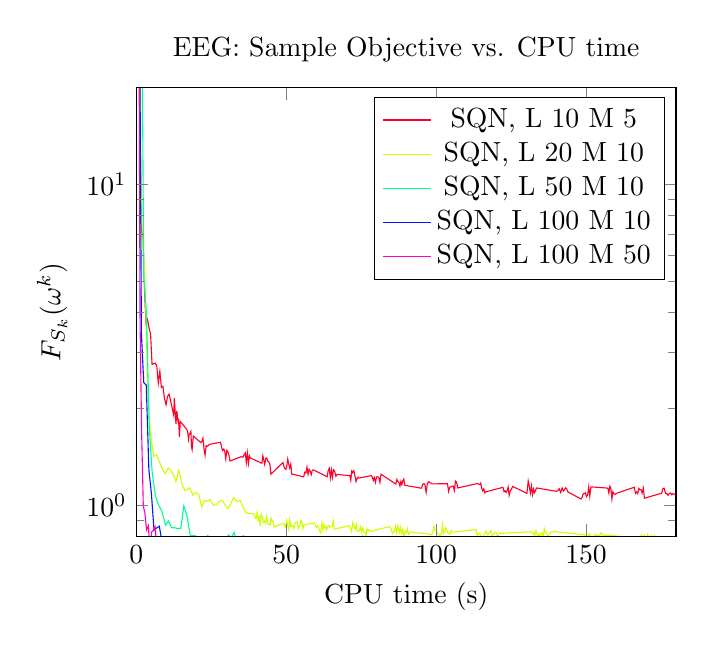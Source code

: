 % This file was created by matplotlib v0.1.0.
% Copyright (c) 2010--2014, Nico Schlömer <nico.schloemer@gmail.com>
% All rights reserved.
% 
% The lastest updates can be retrieved from
% 
% https://github.com/nschloe/matplotlib2tikz
% 
% where you can also submit bug reports and leavecomments.
% 
\begin{tikzpicture}

\definecolor{color1}{rgb}{0.806,1,0}
\definecolor{color0}{rgb}{1,0,0.16}
\definecolor{color3}{rgb}{0,0.093,1}
\definecolor{color2}{rgb}{0,1,0.548}
\definecolor{color4}{rgb}{1,0,0.75}

\begin{axis}[
title={EEG: Sample Objective vs. CPU time},
xlabel={CPU time (s)},
ylabel={$F_{S_k}(\omega^k)$},
xmin=0, xmax=180,
ymin=0.8, ymax=20,
ymode=log,
axis on top,
legend entries={{SQN, L 10 M 5},{SQN, L 20 M 10},{SQN, L 50 M 10},{SQN, L 100 M 10},{SQN, L 100 M 50}}
]
\addplot [color0]
coordinates {
(0.881,77.985)
(1.336,12.322)
(1.782,7.245)
(2.251,6.673)
(2.743,4.625)
(3.236,3.683)
(3.734,3.794)
(4.224,3.572)
(4.744,3.419)
(5.238,2.746)
(6.293,2.772)
(6.812,2.712)
(7.324,2.4)
(7.842,2.614)
(8.358,2.327)
(8.873,2.346)
(9.388,2.151)
(9.901,2.056)
(10.415,2.185)
(10.928,2.218)
(12.45,1.911)
(12.676,2.159)
(12.89,1.99)
(13.216,1.79)
(13.503,1.968)
(13.706,1.88)
(13.897,1.829)
(14.091,1.844)
(14.356,1.633)
(14.664,1.824)
(16.772,1.724)
(17.088,1.701)
(17.406,1.606)
(17.62,1.659)
(17.898,1.675)
(18.199,1.698)
(18.401,1.518)
(18.598,1.49)
(18.832,1.576)
(19.033,1.642)
(21.235,1.575)
(21.526,1.566)
(21.874,1.581)
(22.227,1.617)
(22.576,1.498)
(22.928,1.431)
(23.277,1.534)
(23.624,1.526)
(23.974,1.533)
(24.326,1.546)
(28.088,1.571)
(28.442,1.511)
(28.788,1.481)
(29.135,1.495)
(29.485,1.473)
(29.832,1.394)
(30.182,1.482)
(30.534,1.468)
(30.887,1.434)
(31.238,1.373)
(34.943,1.416)
(35.291,1.411)
(35.64,1.414)
(35.984,1.436)
(36.334,1.456)
(36.681,1.359)
(37.029,1.456)
(37.377,1.348)
(37.718,1.424)
(38.029,1.403)
(41.879,1.35)
(42.19,1.426)
(42.5,1.382)
(42.817,1.339)
(43.162,1.398)
(43.505,1.404)
(43.856,1.37)
(44.205,1.364)
(44.556,1.337)
(44.882,1.249)
(48.877,1.358)
(49.222,1.319)
(49.555,1.3)
(49.87,1.291)
(50.186,1.323)
(50.496,1.391)
(50.823,1.344)
(51.162,1.305)
(51.501,1.343)
(51.835,1.25)
(55.814,1.225)
(56.169,1.267)
(56.557,1.26)
(56.913,1.314)
(57.269,1.247)
(57.628,1.294)
(57.981,1.277)
(58.335,1.245)
(58.682,1.285)
(59.031,1.288)
(63.65,1.226)
(64.004,1.283)
(64.358,1.303)
(64.706,1.216)
(65.057,1.288)
(65.405,1.22)
(65.753,1.289)
(66.103,1.28)
(66.571,1.23)
(66.941,1.247)
(71.195,1.235)
(71.525,1.195)
(71.84,1.277)
(72.166,1.264)
(72.52,1.282)
(72.897,1.236)
(73.273,1.184)
(73.632,1.209)
(73.986,1.222)
(74.342,1.215)
(78.342,1.236)
(78.695,1.224)
(79.036,1.194)
(79.377,1.219)
(79.737,1.178)
(80.108,1.224)
(80.488,1.226)
(80.862,1.219)
(81.242,1.177)
(81.613,1.248)
(86.555,1.163)
(86.914,1.203)
(87.273,1.184)
(87.612,1.174)
(87.927,1.147)
(88.24,1.186)
(88.553,1.159)
(88.869,1.19)
(89.206,1.206)
(89.536,1.153)
(95.124,1.129)
(95.481,1.159)
(95.891,1.168)
(96.25,1.161)
(96.662,1.096)
(97.074,1.168)
(97.534,1.183)
(97.894,1.174)
(98.248,1.172)
(98.601,1.165)
(103.774,1.166)
(104.162,1.104)
(104.525,1.137)
(104.892,1.139)
(105.278,1.146)
(105.681,1.147)
(106.061,1.111)
(106.442,1.188)
(106.833,1.177)
(107.197,1.131)
(113.461,1.166)
(113.821,1.168)
(114.17,1.162)
(114.518,1.159)
(114.867,1.171)
(115.202,1.13)
(115.522,1.108)
(115.886,1.124)
(116.275,1.091)
(116.667,1.101)
(122.28,1.136)
(122.66,1.101)
(123.0,1.109)
(123.338,1.095)
(123.677,1.109)
(124.005,1.139)
(124.353,1.072)
(124.699,1.107)
(125.099,1.121)
(125.521,1.144)
(130.282,1.088)
(130.702,1.19)
(131.105,1.14)
(131.445,1.091)
(131.788,1.147)
(132.148,1.08)
(132.46,1.122)
(132.796,1.093)
(133.142,1.111)
(133.492,1.131)
(140.196,1.104)
(140.596,1.111)
(141.028,1.125)
(141.531,1.095)
(142.018,1.13)
(142.409,1.107)
(142.78,1.116)
(143.151,1.132)
(143.521,1.126)
(143.926,1.099)
(148.344,1.045)
(148.702,1.059)
(149.056,1.085)
(149.437,1.086)
(149.797,1.093)
(150.155,1.063)
(150.524,1.076)
(150.885,1.14)
(151.243,1.066)
(151.627,1.14)
(157.262,1.13)
(157.602,1.09)
(157.927,1.145)
(158.267,1.131)
(158.615,1.045)
(158.963,1.102)
(159.321,1.084)
(159.703,1.08)
(160.075,1.086)
(160.456,1.091)
(166.089,1.137)
(166.493,1.088)
(166.872,1.1)
(167.235,1.087)
(167.602,1.127)
(167.967,1.117)
(168.336,1.119)
(168.714,1.091)
(169.1,1.129)
(169.48,1.051)
(175.22,1.089)
(175.643,1.127)
(176.046,1.129)
(176.514,1.087)
(176.913,1.088)
(177.32,1.073)
(177.766,1.087)
(178.218,1.091)
(178.607,1.077)
(179.013,1.087)
(183.988,1.025)
(184.337,1.128)
(184.658,1.104)
(184.991,1.126)
(185.326,1.018)
(185.658,1.05)
(185.995,1.057)
(186.345,1.073)
(186.717,1.059)
(187.1,1.105)
(193.879,1.092)
(194.266,1.12)
(194.662,1.12)
(195.055,1.076)
(195.437,1.073)
(195.805,1.035)
(196.181,1.063)
(196.566,1.101)
(196.941,1.071)
(197.328,1.063)

};
\addplot [color1]
coordinates {
(0.978,78.186)
(1.52,10.139)
(1.973,6.404)
(2.462,6.125)
(3.216,3.878)
(3.874,2.194)
(4.398,1.817)
(5.034,1.588)
(5.813,1.419)
(6.768,1.437)
(7.689,1.365)
(8.62,1.302)
(9.594,1.252)
(10.612,1.305)
(11.633,1.28)
(12.564,1.232)
(13.201,1.186)
(14.147,1.285)
(15.203,1.167)
(16.166,1.11)
(17.865,1.132)
(18.812,1.075)
(19.785,1.097)
(20.805,1.078)
(21.781,0.986)
(22.732,1.034)
(23.675,1.029)
(24.617,1.04)
(25.583,1.001)
(26.591,1.0)
(27.565,1.027)
(28.597,1.034)
(29.587,1.002)
(30.533,0.975)
(31.475,1.009)
(32.45,1.056)
(33.519,1.026)
(34.585,1.034)
(35.581,0.991)
(36.585,0.944)
(39.248,0.939)
(39.594,0.914)
(39.967,0.909)
(40.32,0.949)
(40.655,0.897)
(40.985,0.918)
(41.315,0.86)
(41.645,0.938)
(42.011,0.919)
(42.335,0.883)
(42.726,0.892)
(43.105,0.877)
(43.471,0.921)
(43.827,0.874)
(44.185,0.871)
(44.546,0.866)
(44.903,0.91)
(45.258,0.891)
(45.61,0.892)
(45.96,0.854)
(49.116,0.878)
(49.455,0.863)
(49.783,0.852)
(50.113,0.896)
(50.44,0.869)
(50.783,0.842)
(51.138,0.901)
(51.496,0.858)
(51.845,0.863)
(52.195,0.862)
(52.544,0.844)
(52.894,0.882)
(53.243,0.886)
(53.62,0.889)
(53.995,0.846)
(54.564,0.863)
(54.902,0.896)
(55.235,0.885)
(55.567,0.843)
(55.897,0.867)
(59.307,0.88)
(59.67,0.866)
(60.046,0.851)
(60.438,0.863)
(60.794,0.851)
(61.152,0.829)
(61.513,0.819)
(61.874,0.877)
(62.204,0.837)
(62.538,0.872)
(62.854,0.849)
(63.165,0.858)
(63.48,0.834)
(63.79,0.859)
(64.103,0.865)
(64.417,0.855)
(64.758,0.856)
(65.294,0.857)
(65.655,0.894)
(66.053,0.842)
(70.934,0.862)
(71.362,0.849)
(71.795,0.827)
(72.196,0.883)
(72.572,0.868)
(72.971,0.842)
(73.357,0.871)
(73.725,0.829)
(74.055,0.828)
(74.39,0.834)
(74.749,0.857)
(75.107,0.824)
(75.482,0.851)
(75.867,0.825)
(76.228,0.822)
(76.579,0.803)
(76.915,0.846)
(77.253,0.834)
(77.601,0.84)
(77.965,0.828)
(84.472,0.857)
(84.781,0.849)
(85.095,0.839)
(85.41,0.816)
(85.73,0.828)
(86.092,0.826)
(86.455,0.861)
(86.826,0.821)
(87.24,0.861)
(87.733,0.821)
(88.12,0.854)
(88.527,0.815)
(88.907,0.839)
(89.277,0.789)
(89.667,0.828)
(90.048,0.821)
(90.425,0.845)
(90.805,0.811)
(91.123,0.817)
(91.438,0.825)
(98.542,0.81)
(98.917,0.828)
(99.295,0.859)
(99.661,0.834)
(100.05,0.831)
(100.406,0.819)
(100.728,0.81)
(101.077,0.802)
(101.43,0.81)
(101.776,0.809)
(102.124,0.871)
(102.486,0.818)
(102.826,0.82)
(103.166,0.849)
(103.554,0.834)
(103.884,0.821)
(104.245,0.815)
(104.615,0.812)
(105.0,0.834)
(105.393,0.823)
(113.319,0.839)
(113.677,0.804)
(114.006,0.814)
(114.369,0.814)
(114.725,0.812)
(115.077,0.794)
(115.47,0.78)
(115.888,0.809)
(116.288,0.814)
(116.673,0.83)
(117.116,0.809)
(117.544,0.815)
(118.278,0.832)
(118.718,0.802)
(119.214,0.812)
(119.585,0.824)
(119.939,0.823)
(120.287,0.805)
(120.644,0.797)
(121.015,0.816)
(131.531,0.826)
(131.947,0.815)
(132.445,0.821)
(132.852,0.8)
(133.301,0.834)
(133.813,0.803)
(134.244,0.812)
(134.627,0.781)
(134.999,0.817)
(135.372,0.82)
(135.698,0.78)
(136.046,0.846)
(136.463,0.823)
(136.835,0.817)
(137.229,0.796)
(137.63,0.8)
(138.001,0.817)
(138.411,0.826)
(138.801,0.824)
(139.184,0.828)
(149.57,0.808)
(149.971,0.778)
(150.353,0.794)
(150.749,0.805)
(151.165,0.815)
(151.557,0.797)
(151.946,0.784)
(152.346,0.784)
(152.772,0.805)
(153.222,0.811)
(153.596,0.794)
(153.993,0.808)
(154.367,0.803)
(154.737,0.807)
(155.103,0.82)
(155.471,0.815)
(155.869,0.785)
(156.256,0.807)
(156.636,0.798)
(157.011,0.807)
(167.628,0.787)
(168.042,0.794)
(168.4,0.806)
(168.769,0.765)
(169.122,0.803)
(169.458,0.803)
(169.808,0.78)
(170.179,0.771)
(170.549,0.809)
(170.96,0.796)
(171.326,0.795)
(171.683,0.802)
(172.034,0.783)
(172.389,0.785)
(172.745,0.804)
(173.099,0.797)
(173.435,0.794)
(173.755,0.776)
(174.07,0.766)
(174.387,0.779)
(185.148,0.784)
(185.551,0.761)
(185.944,0.794)
(186.342,0.795)
(186.73,0.778)
(187.145,0.77)
(187.541,0.8)
(187.929,0.765)
(188.32,0.777)
(188.745,0.821)
(189.126,0.795)
(189.444,0.799)
(189.755,0.799)
(190.07,0.795)
(190.382,0.794)
(190.697,0.761)
(191.035,0.786)
(191.368,0.779)
(191.699,0.8)
(192.038,0.77)

};
\addplot [color2]
coordinates {
(1.609,77.871)
(2.461,5.193)
(3.39,3.957)
(4.302,1.748)
(5.275,1.266)
(6.324,1.071)
(7.35,1.003)
(8.471,0.959)
(9.729,0.867)
(10.698,0.892)
(11.74,0.85)
(12.799,0.85)
(13.91,0.845)
(14.84,0.846)
(15.828,0.994)
(16.87,0.927)
(17.98,0.805)
(18.924,0.804)
(19.896,0.801)
(20.88,0.78)
(21.852,0.768)
(22.805,0.786)
(23.807,0.803)
(24.804,0.785)
(25.78,0.763)
(26.702,0.765)
(27.678,0.786)
(28.663,0.772)
(29.702,0.773)
(30.695,0.807)
(31.67,0.793)
(32.643,0.822)
(33.692,0.756)
(34.683,0.789)
(35.715,0.803)
(36.761,0.759)
(37.786,0.719)
(38.813,0.725)
(39.851,0.763)
(40.805,0.741)
(41.763,0.727)
(42.81,0.741)
(43.781,0.723)
(44.785,0.752)
(45.811,0.704)
(46.844,0.718)
(47.901,0.769)
(48.949,0.729)
(50.013,0.722)
(51.028,0.728)
(52.852,0.721)
(53.864,0.726)
(54.835,0.712)
(55.929,0.736)
(56.947,0.714)
(57.976,0.747)
(59.042,0.733)
(60.088,0.728)
(61.054,0.747)
(62.026,0.731)
(63.017,0.715)
(64.072,0.7)
(65.119,0.727)
(66.171,0.729)
(67.228,0.742)
(68.257,0.722)
(69.292,0.719)
(70.318,0.719)
(71.338,0.74)
(72.368,0.719)
(73.396,0.748)
(74.421,0.73)
(75.426,0.795)
(76.343,0.725)
(77.331,0.737)
(78.306,0.738)
(79.335,0.721)
(80.305,0.717)
(81.304,0.736)
(82.33,0.732)
(83.377,0.737)
(84.408,0.71)
(85.49,0.719)
(86.509,0.721)
(87.6,0.725)
(88.706,0.717)
(89.794,0.771)
(90.841,0.71)
(91.89,0.707)
(92.936,0.742)
(93.977,0.727)
(95.02,0.725)
(96.054,0.711)
(97.077,0.724)
(98.068,0.717)
(99.027,0.712)
(99.98,0.706)
(100.936,0.724)
(101.842,0.71)
(102.831,0.716)
(105.903,0.727)
(106.234,0.713)
(106.573,0.719)
(106.91,0.719)
(107.248,0.708)
(107.586,0.711)
(107.924,0.72)
(108.261,0.714)
(108.6,0.697)
(108.937,0.702)
(109.277,0.708)
(109.61,0.706)
(109.943,0.694)
(110.271,0.711)
(110.582,0.717)
(110.895,0.709)
(111.205,0.717)
(111.518,0.697)
(111.832,0.706)
(112.145,0.707)
(112.457,0.707)
(112.769,0.714)
(113.079,0.711)
(113.391,0.711)
(113.702,0.705)
(114.016,0.71)
(114.327,0.701)
(114.638,0.709)
(114.95,0.702)
(115.262,0.699)
(115.573,0.702)
(115.902,0.698)
(116.235,0.704)
(116.58,0.71)
(116.924,0.703)
(117.263,0.707)
(117.595,0.696)
(117.937,0.708)
(118.269,0.7)
(118.617,0.699)
(118.941,0.697)
(119.277,0.702)
(119.619,0.706)
(119.957,0.711)
(120.298,0.697)
(120.637,0.706)
(120.977,0.702)
(121.317,0.711)
(121.656,0.71)
(121.996,0.705)
(124.765,0.702)
(125.076,0.695)
(125.39,0.708)
(125.699,0.689)
(126.012,0.696)
(126.322,0.707)
(126.634,0.708)
(126.942,0.704)
(127.253,0.692)
(127.564,0.696)
(127.876,0.713)
(128.185,0.705)
(128.498,0.698)
(128.81,0.719)
(129.122,0.725)
(129.431,0.7)
(129.742,0.707)
(130.06,0.703)
(130.396,0.701)
(130.727,0.713)
(131.057,0.688)
(131.394,0.701)
(131.729,0.703)
(132.07,0.696)
(132.417,0.721)
(132.743,0.71)
(133.085,0.702)
(133.424,0.689)
(133.764,0.71)
(134.102,0.71)
(134.444,0.7)
(134.783,0.695)
(135.124,0.712)
(135.464,0.688)
(135.804,0.699)
(136.144,0.709)
(136.483,0.701)
(136.821,0.688)
(137.147,0.71)
(137.48,0.707)
(137.82,0.696)
(138.15,0.696)
(138.464,0.692)
(138.806,0.7)
(139.14,0.703)
(139.46,0.694)
(139.786,0.705)
(140.132,0.715)
(140.466,0.702)
(140.798,0.693)
(144.176,0.711)
(144.49,0.711)
(144.811,0.706)
(145.145,0.711)
(145.484,0.71)
(145.818,0.692)
(146.151,0.691)
(146.49,0.69)
(146.831,0.697)
(147.181,0.703)
(147.518,0.695)
(147.866,0.709)
(148.196,0.708)
(148.518,0.712)
(148.843,0.704)
(149.164,0.707)
(149.487,0.689)
(149.807,0.696)
(150.15,0.698)
(150.485,0.693)
(150.828,0.709)
(151.155,0.697)
(151.474,0.71)
(151.824,0.697)
(152.158,0.711)
(152.488,0.686)
(152.842,0.681)
(153.18,0.706)
(153.527,0.702)
(153.841,0.697)
(154.176,0.699)
(154.493,0.697)
(154.817,0.688)
(155.151,0.697)
(155.47,0.7)
(155.787,0.699)
(156.107,0.699)
(156.424,0.686)
(156.744,0.683)
(157.064,0.707)
(157.382,0.699)
(157.7,0.692)
(158.019,0.699)
(158.335,0.691)
(158.662,0.693)
(158.981,0.709)
(159.305,0.695)
(159.632,0.691)
(159.953,0.704)
(160.283,0.701)
(165.138,0.693)
(165.448,0.685)
(165.763,0.687)
(166.074,0.693)
(166.387,0.695)
(166.701,0.699)
(167.015,0.694)
(167.344,0.707)
(167.684,0.705)
(168.017,0.696)
(168.359,0.693)
(168.695,0.699)
(169.028,0.691)
(169.371,0.702)
(169.699,0.692)
(170.042,0.691)
(170.385,0.698)
(170.727,0.701)
(171.069,0.699)
(171.411,0.707)
(171.753,0.698)
(172.094,0.71)
(172.436,0.707)
(172.776,0.696)
(173.117,0.699)
(173.458,0.699)
(173.805,0.711)
(174.157,0.705)
(174.499,0.693)
(174.84,0.706)
(175.183,0.706)
(175.525,0.703)
(175.865,0.706)
(176.204,0.705)
(176.544,0.688)
(176.888,0.687)
(177.226,0.711)
(177.568,0.698)
(177.905,0.699)
(178.246,0.713)
(178.59,0.707)
(178.94,0.706)
(179.279,0.684)
(179.623,0.71)
(179.963,0.71)
(180.307,0.702)
(180.636,0.71)
(180.95,0.698)
(181.262,0.695)
(181.577,0.689)
(187.204,0.7)
(187.545,0.699)
(187.886,0.691)
(188.227,0.698)
(188.567,0.701)
(188.907,0.698)
(189.245,0.696)
(189.586,0.687)
(189.926,0.703)
(190.267,0.701)
(190.607,0.689)
(190.948,0.694)
(191.288,0.692)
(191.629,0.7)
(191.959,0.689)
(192.155,0.685)
(192.35,0.678)
(192.548,0.698)
(192.74,0.712)
(192.942,0.686)
(193.134,0.703)
(193.325,0.688)
(193.522,0.707)
(193.839,0.69)
(194.135,0.699)
(194.329,0.699)
(194.523,0.701)
(194.841,0.701)
(195.162,0.705)
(195.482,0.689)
(195.804,0.706)
(196.125,0.695)
(196.446,0.694)
(196.765,0.692)
(197.085,0.695)
(197.399,0.696)
(197.71,0.704)
(198.023,0.701)
(198.335,0.698)
(198.634,0.7)
(198.838,0.695)
(199.023,0.708)
(199.209,0.693)
(199.394,0.691)
(199.58,0.698)
(199.771,0.694)
(199.958,0.702)

};
\addplot [color3]
coordinates {
(0.894,78.331)
(1.685,3.435)
(2.47,2.409)
(3.308,2.368)
(4.171,1.291)
(5.037,1.082)
(5.898,0.834)
(6.765,0.849)
(7.665,0.859)
(8.527,0.771)
(9.385,0.754)
(10.283,0.771)
(10.857,0.743)
(11.423,0.726)
(11.99,0.726)
(12.537,0.718)
(13.102,0.763)
(13.665,0.767)
(14.207,0.711)
(14.793,0.751)
(15.347,0.717)
(15.92,0.724)
(16.504,0.723)
(17.07,0.717)
(17.685,0.716)
(18.286,0.704)
(18.858,0.69)
(19.422,0.71)
(19.997,0.712)
(20.569,0.697)
(21.149,0.7)
(21.719,0.698)
(22.293,0.703)
(22.831,0.707)
(23.432,0.735)
(23.994,0.689)
(24.56,0.726)
(25.122,0.693)
(25.679,0.7)
(26.244,0.716)
(26.803,0.7)
(27.403,0.693)
(27.973,0.704)
(28.587,0.701)
(29.158,0.691)
(29.7,0.699)
(30.273,0.733)
(30.861,0.699)
(31.454,0.688)
(32.042,0.696)
(32.64,0.686)
(33.242,0.706)
(33.835,0.716)
(34.437,0.701)
(35.012,0.692)
(35.581,0.706)
(36.154,0.719)
(36.723,0.706)
(37.292,0.71)
(37.856,0.703)
(38.483,0.693)
(39.073,0.693)
(39.744,0.696)
(40.378,0.709)
(40.931,0.718)
(41.494,0.738)
(42.054,0.703)
(42.603,0.71)
(43.19,0.714)
(43.804,0.694)
(44.39,0.729)
(44.983,0.701)
(45.61,0.723)
(46.197,0.701)
(46.777,0.699)
(47.362,0.688)
(47.921,0.694)
(48.725,0.713)
(49.531,0.693)
(50.09,0.702)
(50.677,0.71)
(51.319,0.69)
(51.905,0.682)
(52.467,0.684)
(53.0,0.693)
(53.562,0.72)
(54.127,0.684)
(54.714,0.685)
(55.279,0.685)
(55.944,0.698)
(56.525,0.701)
(57.467,0.725)
(58.382,0.69)
(59.287,0.704)
(60.034,0.695)
(60.596,0.702)
(61.158,0.701)
(61.716,0.697)
(62.276,0.676)
(62.837,0.702)
(63.91,0.693)
(64.466,0.698)
(65.033,0.694)
(65.589,0.688)
(66.147,0.704)
(66.708,0.703)
(67.269,0.7)
(67.827,0.71)
(68.387,0.713)
(68.947,0.688)
(69.539,0.686)
(70.115,0.703)
(70.688,0.703)
(71.279,0.7)
(71.869,0.696)
(72.431,0.7)
(72.992,0.695)
(73.553,0.708)
(74.118,0.681)
(74.681,0.69)
(75.242,0.699)
(75.805,0.699)
(76.366,0.699)
(76.927,0.7)
(77.465,0.687)
(78.005,0.688)
(78.57,0.705)
(79.139,0.706)
(79.679,0.694)
(80.245,0.723)
(80.813,0.716)
(81.424,0.709)
(82.037,0.706)
(82.617,0.709)
(83.179,0.69)
(83.737,0.687)
(84.323,0.711)
(84.935,0.707)
(85.498,0.706)
(86.068,0.708)
(86.646,0.696)
(87.224,0.701)
(87.804,0.69)
(88.385,0.718)
(88.972,0.7)
(89.514,0.684)
(90.102,0.714)
(90.682,0.688)
(91.251,0.688)
(91.812,0.692)
(92.689,0.691)
(93.606,0.711)
(94.527,0.698)
(95.441,0.684)
(96.354,0.693)
(97.264,0.714)
(98.176,0.719)
(99.044,0.685)
(99.899,0.689)
(100.516,0.72)
(101.076,0.703)
(101.632,0.691)
(102.191,0.693)
(102.739,0.714)
(103.277,0.724)
(103.836,0.709)
(104.405,0.694)
(105.016,0.701)
(105.599,0.71)
(106.193,0.689)
(106.759,0.693)
(107.334,0.696)
(107.938,0.704)
(108.516,0.688)
(109.052,0.705)
(109.629,0.723)
(110.244,0.693)
(110.832,0.696)
(111.406,0.685)
(111.99,0.693)
(112.67,0.708)
(113.582,0.7)
(114.262,0.701)
(114.884,0.704)
(115.452,0.69)
(116.035,0.706)
(116.601,0.698)
(117.161,0.7)
(117.72,0.684)
(118.278,0.681)
(118.842,0.704)
(119.759,0.732)
(120.353,0.689)
(120.95,0.695)
(121.548,0.684)
(122.113,0.693)
(122.683,0.69)
(123.296,0.709)
(123.925,0.716)
(124.501,0.707)
(126.155,0.696)
(126.339,0.684)
(126.527,0.687)
(126.711,0.693)
(126.893,0.685)
(127.09,0.684)
(127.279,0.681)
(127.461,0.677)
(127.644,0.676)
(127.841,0.687)
(128.033,0.687)
(128.218,0.679)
(128.414,0.683)
(128.608,0.678)
(128.792,0.682)
(128.977,0.687)
(129.267,0.691)
(129.558,0.684)
(129.849,0.687)
(130.141,0.682)
(130.436,0.688)
(130.73,0.685)
(130.958,0.692)
(131.14,0.689)
(131.323,0.676)
(131.506,0.677)
(131.699,0.692)
(131.886,0.678)
(132.069,0.69)
(132.252,0.688)
(132.47,0.685)
(132.678,0.681)
(132.875,0.68)
(133.062,0.682)
(133.25,0.683)
(133.436,0.68)
(133.623,0.685)
(133.823,0.686)
(134.028,0.682)
(134.219,0.693)
(134.407,0.682)
(134.592,0.683)
(134.78,0.672)
(134.978,0.674)
(135.182,0.677)
(135.393,0.689)
(135.58,0.696)
(135.776,0.682)
(135.964,0.686)
(136.164,0.691)
(136.379,0.678)
(136.567,0.691)
(136.754,0.674)
(136.938,0.693)
(137.122,0.678)
(137.314,0.693)
(137.507,0.681)
(137.694,0.684)
(137.88,0.675)
(138.08,0.686)
(138.28,0.683)
(138.468,0.69)
(138.663,0.677)
(138.852,0.684)
(139.037,0.685)
(139.22,0.678)
(139.407,0.681)
(139.593,0.695)
(139.855,0.682)
(140.11,0.679)
(140.341,0.685)
(140.55,0.689)
(140.759,0.686)
(140.945,0.684)
(141.131,0.662)
(141.334,0.687)
(141.547,0.674)
(141.743,0.677)
(141.931,0.684)
(142.118,0.681)
(142.309,0.676)
(142.505,0.678)
(142.766,0.681)
(142.965,0.682)
(143.162,0.686)
(143.36,0.679)
(143.566,0.683)
(143.779,0.664)
(143.967,0.679)
(144.157,0.686)
(144.347,0.689)
(144.54,0.685)
(144.723,0.679)
(144.906,0.686)
(145.091,0.68)
(145.275,0.691)
(145.461,0.677)
(145.645,0.677)
(145.832,0.676)
(146.018,0.679)
(147.649,0.692)
(147.837,0.678)
(148.022,0.689)
(148.207,0.684)
(148.393,0.687)
(148.578,0.681)
(148.763,0.683)
(148.949,0.676)
(149.133,0.689)
(149.317,0.682)
(149.503,0.671)
(149.687,0.679)
(149.872,0.676)
(150.055,0.685)
(150.239,0.677)
(150.423,0.685)
(150.608,0.688)
(150.794,0.679)
(150.981,0.684)
(151.168,0.682)
(151.354,0.688)
(151.539,0.685)
(151.727,0.686)
(151.914,0.678)
(152.101,0.683)
(152.285,0.684)
(152.473,0.684)
(152.661,0.689)
(152.847,0.681)
(153.033,0.681)
(153.217,0.684)
(153.403,0.687)
(153.588,0.686)
(153.775,0.684)
(153.959,0.683)
(154.142,0.677)
(154.324,0.687)
(154.507,0.697)
(154.691,0.669)
(154.873,0.668)
(155.056,0.684)
(155.239,0.689)
(155.422,0.684)
(155.604,0.674)
(155.787,0.676)
(155.97,0.685)
(156.155,0.694)
(156.341,0.678)
(156.528,0.689)
(156.724,0.674)
(156.911,0.673)
(157.097,0.689)
(157.281,0.678)
(157.465,0.673)
(157.652,0.679)
(157.837,0.682)
(158.023,0.675)
(158.213,0.688)
(158.401,0.676)
(158.589,0.683)
(158.778,0.681)
(158.964,0.693)
(159.151,0.675)
(159.339,0.679)
(159.524,0.683)
(159.819,0.681)
(160.115,0.673)
(160.41,0.685)
(160.706,0.682)
(160.935,0.678)
(161.119,0.679)
(161.303,0.678)
(161.487,0.685)
(161.67,0.693)
(161.854,0.677)
(162.04,0.684)
(162.223,0.677)
(162.406,0.682)
(162.59,0.677)
(162.774,0.696)
(162.958,0.682)
(163.141,0.68)
(163.323,0.684)
(163.517,0.684)
(163.715,0.668)
(163.899,0.674)
(164.081,0.668)
(164.264,0.679)
(164.448,0.674)
(164.633,0.676)
(164.815,0.684)
(164.998,0.683)
(165.182,0.68)
(165.364,0.67)
(165.562,0.694)
(165.763,0.686)
(165.949,0.684)
(166.132,0.688)
(166.324,0.683)
(166.511,0.683)
(168.588,0.677)
(168.774,0.681)
(168.958,0.689)
(169.142,0.694)
(169.324,0.685)
(169.509,0.675)
(169.696,0.684)
(169.879,0.674)
(170.063,0.677)
(170.252,0.686)
(170.439,0.685)
(170.625,0.668)
(170.879,0.678)
(171.104,0.674)
(171.3,0.683)
(171.483,0.684)
(171.666,0.682)
(171.849,0.673)
(172.036,0.686)
(172.222,0.685)
(172.404,0.678)
(172.592,0.681)
(172.782,0.678)
(172.976,0.679)
(173.167,0.69)
(173.349,0.68)
(173.532,0.687)
(173.719,0.684)
(173.908,0.68)
(174.102,0.684)
(174.291,0.681)
(174.485,0.701)
(174.675,0.685)
(174.86,0.675)
(175.043,0.684)
(175.244,0.68)
(175.45,0.685)
(175.635,0.67)
(175.82,0.682)
(176.008,0.678)
(176.192,0.68)
(176.431,0.681)
(176.641,0.689)
(176.827,0.681)
(177.014,0.681)
(177.201,0.674)
(177.387,0.68)
(177.573,0.679)
(177.764,0.684)
(177.962,0.678)
(178.152,0.68)
(178.341,0.679)
(178.534,0.678)
(178.727,0.676)
(178.915,0.688)
(179.099,0.685)
(179.283,0.679)
(179.468,0.682)
(179.653,0.681)
(179.838,0.685)
(180.024,0.677)
(180.317,0.673)
(180.609,0.684)
(180.902,0.683)
(181.2,0.681)
(181.494,0.677)
(181.79,0.678)
(182.086,0.685)
(182.382,0.683)
(182.675,0.681)
(182.972,0.688)
(183.268,0.672)
(183.453,0.685)
(183.646,0.68)
(183.834,0.673)
(184.021,0.681)
(184.21,0.677)
(184.394,0.687)
(184.578,0.681)
(184.763,0.682)
(184.946,0.685)
(185.131,0.675)
(185.319,0.672)
(185.506,0.681)
(185.702,0.679)
(185.897,0.688)
(186.085,0.679)
(186.274,0.678)
(186.468,0.672)
(186.654,0.688)
(186.841,0.677)
(187.04,0.678)
(187.232,0.687)
(187.428,0.681)
(187.613,0.682)
(187.819,0.675)
(188.011,0.68)
(188.203,0.684)
(188.388,0.676)
(188.573,0.689)
(191.146,0.683)
(191.33,0.694)
(191.531,0.68)
(191.723,0.684)
(191.912,0.684)
(192.166,0.688)
(192.446,0.682)
(192.63,0.688)
(192.813,0.668)
(192.997,0.678)
(193.18,0.681)
(193.363,0.676)
(193.545,0.677)
(193.728,0.692)
(193.912,0.679)
(194.097,0.684)
(194.28,0.679)
(194.464,0.68)
(194.648,0.685)
(194.832,0.685)
(195.016,0.693)
(195.2,0.678)
(195.384,0.682)
(195.567,0.682)
(195.757,0.684)
(195.94,0.676)
(196.124,0.672)
(196.309,0.68)
(196.493,0.676)
(196.676,0.69)
(196.86,0.684)
(197.043,0.68)
(197.227,0.679)
(197.412,0.67)
(197.596,0.691)
(197.78,0.679)
(197.965,0.688)
(198.149,0.677)
(198.332,0.675)
(198.516,0.684)
(198.7,0.679)
(198.883,0.677)
(199.067,0.686)
(199.251,0.683)
(199.434,0.684)
(199.619,0.68)
(199.802,0.677)
(199.985,0.679)

};
\addplot [color4]
coordinates {
(0.74,78.238)
(1.242,3.69)
(1.766,1.684)
(2.315,0.994)
(2.861,0.944)
(3.404,0.837)
(3.989,0.862)
(4.548,0.725)
(5.101,0.825)
(5.649,0.833)
(6.226,0.857)
(6.802,0.745)
(7.351,0.726)
(7.904,0.755)
(8.497,0.769)
(9.088,0.736)
(9.666,0.741)
(10.276,0.744)
(10.882,0.731)
(11.476,0.73)
(12.052,0.712)
(12.628,0.741)
(13.205,0.712)
(13.786,0.704)
(14.433,0.72)
(15.032,0.712)
(15.603,0.693)
(16.208,0.717)
(16.817,0.719)
(17.447,0.719)
(18.04,0.721)
(18.641,0.724)
(19.241,0.726)
(19.818,0.735)
(20.408,0.707)
(21.011,0.72)
(21.606,0.711)
(22.208,0.721)
(22.82,0.711)
(23.411,0.696)
(24.036,0.695)
(24.676,0.697)
(25.282,0.718)
(25.894,0.702)
(26.468,0.724)
(27.086,0.718)
(27.719,0.709)
(28.321,0.701)
(28.906,0.691)
(29.537,0.698)
(30.107,0.693)
(30.704,0.737)
(31.298,0.735)
(31.872,0.71)
(32.445,0.711)
(33.018,0.691)
(33.562,0.68)
(34.138,0.702)
(34.712,0.685)
(35.291,0.703)
(35.866,0.704)
(36.46,0.693)
(37.043,0.702)
(37.626,0.697)
(38.319,0.704)
(39.17,0.712)
(39.94,0.734)
(40.873,0.706)
(41.801,0.715)
(42.389,0.726)
(42.96,0.714)
(43.534,0.686)
(44.114,0.711)
(44.691,0.697)
(45.266,0.709)
(45.846,0.683)
(46.422,0.698)
(47.002,0.693)
(47.579,0.698)
(48.156,0.704)
(48.734,0.717)
(49.312,0.701)
(49.886,0.7)
(50.47,0.694)
(51.115,0.701)
(51.674,0.721)
(52.304,0.744)
(52.902,0.695)
(53.443,0.688)
(54.018,0.7)
(54.589,0.713)
(55.169,0.69)
(55.741,0.685)
(56.316,0.693)
(56.892,0.692)
(57.47,0.699)
(58.062,0.688)
(58.664,0.701)
(59.243,0.713)
(59.798,0.682)
(60.896,0.732)
(61.466,0.719)
(62.039,0.709)
(62.61,0.695)
(63.182,0.705)
(63.761,0.691)
(64.337,0.704)
(64.913,0.69)
(65.485,0.706)
(66.068,0.7)
(66.642,0.711)
(67.218,0.713)
(67.79,0.707)
(68.362,0.687)
(68.941,0.689)
(69.52,0.723)
(70.097,0.701)
(70.676,0.715)
(71.256,0.7)
(71.833,0.691)
(72.378,0.702)
(72.953,0.73)
(73.82,0.707)
(74.742,0.687)
(75.685,0.692)
(76.615,0.698)
(77.202,0.7)
(77.778,0.7)
(78.351,0.709)
(78.938,0.697)
(79.513,0.703)
(80.064,0.696)
(80.637,0.715)
(81.243,0.714)
(81.852,0.707)
(82.42,0.681)
(82.991,0.697)
(83.905,0.715)
(84.82,0.691)
(85.74,0.69)
(86.617,0.699)
(87.257,0.728)
(87.802,0.696)
(88.374,0.715)
(88.958,0.69)
(89.505,0.695)
(90.079,0.73)
(90.653,0.704)
(91.225,0.706)
(91.798,0.686)
(92.365,0.694)
(92.935,0.679)
(93.509,0.686)
(94.101,0.692)
(94.656,0.688)
(95.243,0.696)
(95.816,0.689)
(96.398,0.689)
(96.973,0.702)
(97.548,0.706)
(98.133,0.694)
(98.719,0.691)
(99.295,0.711)
(99.871,0.693)
(100.446,0.69)
(101.026,0.684)
(101.657,0.686)
(102.213,0.696)
(102.797,0.688)
(103.375,0.69)
(103.941,0.682)
(104.518,0.73)
(105.093,0.705)
(105.691,0.692)
(106.424,0.706)
(107.01,0.697)
(107.599,0.717)
(108.173,0.701)
(108.758,0.69)
(109.306,0.696)
(109.917,0.717)
(110.494,0.705)
(111.077,0.689)
(111.651,0.678)
(112.299,0.712)
(112.888,0.703)
(113.542,0.694)
(114.129,0.713)
(114.752,0.705)
(115.388,0.698)
(115.966,0.691)
(116.542,0.699)
(117.118,0.701)
(117.701,0.698)
(118.277,0.712)
(118.828,0.684)
(119.402,0.704)
(119.98,0.704)
(120.552,0.691)
(121.126,0.702)
(122.675,0.689)
(122.865,0.695)
(123.053,0.679)
(123.241,0.685)
(123.43,0.688)
(123.62,0.681)
(123.815,0.689)
(124.003,0.682)
(124.191,0.678)
(124.379,0.685)
(124.567,0.683)
(124.757,0.678)
(124.946,0.681)
(125.133,0.688)
(125.326,0.681)
(125.515,0.68)
(125.705,0.668)
(125.893,0.692)
(126.086,0.683)
(126.274,0.672)
(126.462,0.689)
(126.651,0.689)
(126.84,0.681)
(127.029,0.682)
(127.304,0.678)
(127.632,0.679)
(127.946,0.684)
(128.244,0.689)
(128.541,0.691)
(128.84,0.675)
(129.125,0.687)
(129.311,0.673)
(129.5,0.683)
(129.687,0.684)
(129.874,0.685)
(130.063,0.685)
(130.251,0.685)
(130.439,0.687)
(130.626,0.684)
(130.815,0.68)
(131.002,0.681)
(131.19,0.684)
(131.379,0.684)
(131.567,0.685)
(131.755,0.683)
(131.942,0.674)
(132.129,0.685)
(132.318,0.684)
(132.505,0.679)
(132.692,0.683)
(132.879,0.686)
(133.066,0.683)
(133.253,0.68)
(133.441,0.68)
(133.628,0.687)
(133.819,0.679)
(134.007,0.688)
(134.196,0.689)
(134.386,0.68)
(134.575,0.677)
(134.764,0.689)
(134.953,0.679)
(135.142,0.688)
(135.331,0.691)
(135.519,0.679)
(135.707,0.681)
(135.901,0.681)
(136.088,0.681)
(136.278,0.693)
(136.466,0.678)
(136.654,0.684)
(136.855,0.675)
(137.043,0.68)
(137.232,0.674)
(137.42,0.681)
(137.61,0.696)
(137.798,0.683)
(137.986,0.687)
(138.175,0.676)
(138.363,0.691)
(138.552,0.679)
(138.749,0.683)
(138.939,0.678)
(139.128,0.676)
(139.317,0.682)
(139.505,0.692)
(139.693,0.679)
(139.881,0.684)
(140.07,0.682)
(140.257,0.685)
(140.445,0.675)
(140.633,0.685)
(140.82,0.684)
(141.008,0.674)
(141.196,0.675)
(141.383,0.695)
(141.57,0.68)
(141.759,0.689)
(141.947,0.674)
(142.135,0.686)
(143.755,0.672)
(143.942,0.696)
(144.128,0.677)
(144.316,0.673)
(144.502,0.679)
(144.689,0.676)
(144.876,0.682)
(145.063,0.695)
(145.272,0.672)
(145.459,0.689)
(145.646,0.684)
(145.833,0.675)
(146.02,0.689)
(146.207,0.68)
(146.395,0.688)
(146.581,0.683)
(146.768,0.682)
(146.956,0.682)
(147.144,0.679)
(147.331,0.683)
(147.518,0.683)
(147.705,0.692)
(147.893,0.686)
(148.081,0.676)
(148.269,0.679)
(148.457,0.689)
(148.644,0.687)
(148.837,0.67)
(149.024,0.687)
(149.211,0.667)
(149.399,0.677)
(149.587,0.681)
(149.788,0.667)
(149.975,0.685)
(150.161,0.684)
(150.348,0.688)
(150.535,0.685)
(150.722,0.678)
(150.909,0.676)
(151.097,0.674)
(151.284,0.687)
(151.471,0.677)
(151.662,0.68)
(151.848,0.686)
(152.038,0.689)
(152.224,0.679)
(152.428,0.684)
(152.621,0.684)
(152.808,0.677)
(152.996,0.68)
(153.183,0.701)
(153.372,0.681)
(153.559,0.681)
(153.752,0.685)
(153.94,0.683)
(154.128,0.683)
(154.316,0.675)
(154.504,0.694)
(154.69,0.673)
(154.9,0.68)
(155.088,0.669)
(155.275,0.682)
(155.463,0.685)
(155.649,0.679)
(155.84,0.687)
(156.028,0.682)
(156.224,0.685)
(156.42,0.688)
(156.608,0.68)
(156.795,0.671)
(156.986,0.687)
(157.173,0.688)
(157.363,0.683)
(157.573,0.684)
(157.761,0.684)
(157.953,0.676)
(158.14,0.694)
(158.35,0.674)
(158.538,0.681)
(158.733,0.681)
(158.924,0.688)
(159.111,0.677)
(159.299,0.684)
(159.486,0.689)
(159.673,0.672)
(159.861,0.679)
(160.049,0.679)
(160.237,0.678)
(160.424,0.68)
(160.611,0.681)
(160.799,0.673)
(161.016,0.688)
(161.206,0.686)
(161.393,0.688)
(161.58,0.686)
(161.768,0.682)
(161.963,0.691)
(162.151,0.677)
(162.365,0.679)
(162.554,0.673)
(164.635,0.673)
(164.824,0.681)
(165.012,0.681)
(165.199,0.678)
(165.387,0.691)
(165.575,0.684)
(165.765,0.683)
(165.953,0.678)
(166.14,0.681)
(166.329,0.688)
(166.517,0.685)
(166.724,0.681)
(166.916,0.673)
(167.104,0.69)
(167.297,0.674)
(167.485,0.693)
(167.673,0.67)
(167.861,0.683)
(168.06,0.679)
(168.259,0.678)
(168.447,0.676)
(168.636,0.679)
(168.829,0.678)
(169.016,0.671)
(169.204,0.685)
(169.391,0.677)
(169.58,0.694)
(169.769,0.68)
(169.957,0.675)
(170.146,0.684)
(170.335,0.678)
(170.524,0.683)
(170.714,0.676)
(170.903,0.676)
(171.094,0.684)
(171.286,0.668)
(171.476,0.696)
(171.665,0.675)
(171.872,0.677)
(172.061,0.681)
(172.25,0.674)
(172.45,0.675)
(172.638,0.685)
(172.828,0.684)
(173.02,0.673)
(173.209,0.679)
(173.398,0.679)
(173.586,0.688)
(173.78,0.686)
(173.967,0.681)
(174.155,0.682)
(174.347,0.681)
(174.535,0.678)
(174.723,0.666)
(174.913,0.667)
(175.102,0.687)
(175.29,0.688)
(175.493,0.681)
(175.685,0.672)
(175.891,0.685)
(176.085,0.685)
(176.274,0.68)
(176.461,0.675)
(176.662,0.68)
(176.852,0.68)
(177.041,0.672)
(177.229,0.685)
(177.424,0.674)
(177.615,0.681)
(177.804,0.68)
(177.993,0.681)
(178.196,0.688)
(178.388,0.681)
(178.577,0.679)
(178.772,0.679)
(178.999,0.688)
(179.198,0.687)
(179.389,0.68)
(179.584,0.675)
(179.777,0.693)
(179.971,0.686)
(180.163,0.674)
(180.356,0.685)
(180.545,0.686)
(180.734,0.673)
(180.928,0.688)
(181.116,0.682)
(181.304,0.676)
(181.492,0.684)
(181.68,0.681)
(181.868,0.69)
(182.056,0.678)
(182.244,0.689)
(182.432,0.676)
(182.621,0.674)
(182.813,0.664)
(183.002,0.682)
(183.19,0.674)
(183.378,0.681)
(183.567,0.689)
(186.107,0.686)
(186.295,0.689)
(186.509,0.673)
(186.728,0.671)
(186.94,0.681)
(187.141,0.675)
(187.365,0.681)
(187.57,0.674)
(187.766,0.678)
(187.984,0.684)
(188.182,0.672)
(188.371,0.671)
(188.588,0.684)
(188.801,0.682)
(188.998,0.681)
(189.188,0.68)
(189.377,0.679)
(189.57,0.675)
(189.761,0.683)
(189.951,0.675)
(190.142,0.681)
(190.331,0.674)
(190.523,0.672)
(190.714,0.677)
(190.904,0.686)
(191.094,0.669)
(191.298,0.689)
(191.607,0.677)
(191.92,0.673)
(192.227,0.694)
(192.534,0.675)
(192.833,0.675)
(193.131,0.684)
(193.434,0.677)
(193.737,0.687)
(194.04,0.666)
(194.338,0.687)
(194.642,0.677)
(194.941,0.679)
(195.243,0.678)
(195.541,0.673)
(195.843,0.677)
(196.142,0.676)
(196.442,0.68)
(196.74,0.683)
(197.038,0.673)
(197.335,0.676)
(197.633,0.685)
(197.93,0.682)
(198.228,0.675)
(198.527,0.677)
(198.826,0.674)
(199.127,0.679)
(199.424,0.679)
(199.72,0.683)

};
\path [draw=black, fill opacity=0] (axis cs:13,20)--(axis cs:13,20);

\path [draw=black, fill opacity=0] (axis cs:180,13)--(axis cs:180,13);

\path [draw=black, fill opacity=0] (axis cs:13,0.8)--(axis cs:13,0.8);

\path [draw=black, fill opacity=0] (axis cs:0,13)--(axis cs:0,13);

\end{axis}

\end{tikzpicture}